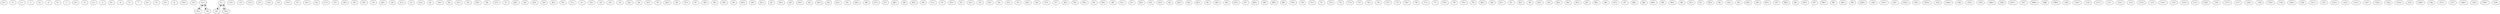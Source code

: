 digraph adj {
graph [k=50]
edge [d=-49]
"0+" [l=145 C=192]
"0-" [l=145 C=192]
"1+" [l=197 C=331]
"1-" [l=197 C=331]
"2+" [l=113 C=207]
"2-" [l=113 C=207]
"3+" [l=115 C=152]
"3-" [l=115 C=152]
"4+" [l=105 C=143]
"4-" [l=105 C=143]
"5+" [l=119 C=150]
"5-" [l=119 C=150]
"6+" [l=100 C=102]
"6-" [l=100 C=102]
"7+" [l=111 C=305]
"7-" [l=111 C=305]
"8+" [l=115 C=197]
"8-" [l=115 C=197]
"9+" [l=114 C=180]
"9-" [l=114 C=180]
"10+" [l=126 C=176]
"10-" [l=126 C=176]
"11+" [l=72 C=92]
"11-" [l=72 C=92]
"12+" [l=128 C=282]
"12-" [l=128 C=282]
"13+" [l=123 C=210]
"13-" [l=123 C=210]
"14+" [l=173 C=295]
"14-" [l=173 C=295]
"15+" [l=752 C=2855]
"15-" [l=752 C=2855]
"16+" [l=101 C=128]
"16-" [l=101 C=128]
"17+" [l=145 C=196]
"17-" [l=145 C=196]
"18+" [l=113 C=135]
"18-" [l=113 C=135]
"19+" [l=152 C=259]
"19-" [l=152 C=259]
"20+" [l=101 C=108]
"20-" [l=101 C=108]
"21+" [l=161 C=279]
"21-" [l=161 C=279]
"22+" [l=176 C=255]
"22-" [l=176 C=255]
"23+" [l=71 C=52]
"23-" [l=71 C=52]
"24+" [l=107 C=142]
"24-" [l=107 C=142]
"25+" [l=101 C=129]
"25-" [l=101 C=129]
"26+" [l=137 C=244]
"26-" [l=137 C=244]
"27+" [l=113 C=178]
"27-" [l=113 C=178]
"28+" [l=116 C=147]
"28-" [l=116 C=147]
"29+" [l=896 C=2907]
"29-" [l=896 C=2907]
"30+" [l=130 C=223]
"30-" [l=130 C=223]
"31+" [l=122 C=187]
"31-" [l=122 C=187]
"32+" [l=119 C=284]
"32-" [l=119 C=284]
"33+" [l=113 C=183]
"33-" [l=113 C=183]
"34+" [l=101 C=120]
"34-" [l=101 C=120]
"35+" [l=101 C=118]
"35-" [l=101 C=118]
"36+" [l=109 C=138]
"36-" [l=109 C=138]
"37+" [l=569 C=2075]
"37-" [l=569 C=2075]
"38+" [l=225 C=666]
"38-" [l=225 C=666]
"39+" [l=101 C=133]
"39-" [l=101 C=133]
"40+" [l=145 C=269]
"40-" [l=145 C=269]
"41+" [l=101 C=131]
"41-" [l=101 C=131]
"42+" [l=155 C=229]
"42-" [l=155 C=229]
"43+" [l=101 C=148]
"43-" [l=101 C=148]
"44+" [l=101 C=149]
"44-" [l=101 C=149]
"45+" [l=305 C=763]
"45-" [l=305 C=763]
"46+" [l=176 C=262]
"46-" [l=176 C=262]
"47+" [l=160 C=260]
"47-" [l=160 C=260]
"48+" [l=287 C=854]
"48-" [l=287 C=854]
"49+" [l=179 C=294]
"49-" [l=179 C=294]
"50+" [l=236 C=463]
"50-" [l=236 C=463]
"51+" [l=101 C=113]
"51-" [l=101 C=113]
"52+" [l=129 C=246]
"52-" [l=129 C=246]
"53+" [l=211 C=423]
"53-" [l=211 C=423]
"54+" [l=106 C=149]
"54-" [l=106 C=149]
"55+" [l=257 C=948]
"55-" [l=257 C=948]
"56+" [l=101 C=118]
"56-" [l=101 C=118]
"57+" [l=129 C=309]
"57-" [l=129 C=309]
"58+" [l=125 C=195]
"58-" [l=125 C=195]
"59+" [l=101 C=129]
"59-" [l=101 C=129]
"60+" [l=101 C=131]
"60-" [l=101 C=131]
"61+" [l=270 C=746]
"61-" [l=270 C=746]
"62+" [l=110 C=130]
"62-" [l=110 C=130]
"63+" [l=101 C=105]
"63-" [l=101 C=105]
"64+" [l=101 C=141]
"64-" [l=101 C=141]
"65+" [l=191 C=448]
"65-" [l=191 C=448]
"66+" [l=143 C=212]
"66-" [l=143 C=212]
"67+" [l=112 C=189]
"67-" [l=112 C=189]
"68+" [l=100 C=102]
"68-" [l=100 C=102]
"69+" [l=101 C=131]
"69-" [l=101 C=131]
"70+" [l=287 C=627]
"70-" [l=287 C=627]
"71+" [l=170 C=358]
"71-" [l=170 C=358]
"72+" [l=101 C=136]
"72-" [l=101 C=136]
"73+" [l=225 C=710]
"73-" [l=225 C=710]
"74+" [l=101 C=124]
"74-" [l=101 C=124]
"75+" [l=113 C=161]
"75-" [l=113 C=161]
"76+" [l=116 C=172]
"76-" [l=116 C=172]
"77+" [l=116 C=266]
"77-" [l=116 C=266]
"78+" [l=102 C=136]
"78-" [l=102 C=136]
"79+" [l=101 C=118]
"79-" [l=101 C=118]
"80+" [l=154 C=212]
"80-" [l=154 C=212]
"81+" [l=122 C=186]
"81-" [l=122 C=186]
"82+" [l=167 C=253]
"82-" [l=167 C=253]
"83+" [l=141 C=203]
"83-" [l=141 C=203]
"84+" [l=196 C=333]
"84-" [l=196 C=333]
"85+" [l=101 C=109]
"85-" [l=101 C=109]
"86+" [l=126 C=196]
"86-" [l=126 C=196]
"87+" [l=452 C=1449]
"87-" [l=452 C=1449]
"88+" [l=130 C=221]
"88-" [l=130 C=221]
"89+" [l=101 C=154]
"89-" [l=101 C=154]
"90+" [l=197 C=299]
"90-" [l=197 C=299]
"91+" [l=120 C=163]
"91-" [l=120 C=163]
"92+" [l=101 C=119]
"92-" [l=101 C=119]
"93+" [l=101 C=124]
"93-" [l=101 C=124]
"94+" [l=105 C=188]
"94-" [l=105 C=188]
"95+" [l=114 C=329]
"95-" [l=114 C=329]
"96+" [l=142 C=187]
"96-" [l=142 C=187]
"97+" [l=101 C=140]
"97-" [l=101 C=140]
"98+" [l=101 C=130]
"98-" [l=101 C=130]
"99+" [l=101 C=104]
"99-" [l=101 C=104]
"100+" [l=186 C=432]
"100-" [l=186 C=432]
"101+" [l=108 C=120]
"101-" [l=108 C=120]
"102+" [l=108 C=151]
"102-" [l=108 C=151]
"103+" [l=144 C=203]
"103-" [l=144 C=203]
"104+" [l=101 C=110]
"104-" [l=101 C=110]
"105+" [l=117 C=172]
"105-" [l=117 C=172]
"106+" [l=141 C=203]
"106-" [l=141 C=203]
"107+" [l=161 C=256]
"107-" [l=161 C=256]
"108+" [l=227 C=395]
"108-" [l=227 C=395]
"109+" [l=301 C=652]
"109-" [l=301 C=652]
"110+" [l=129 C=173]
"110-" [l=129 C=173]
"111+" [l=962 C=4191]
"111-" [l=962 C=4191]
"112+" [l=132 C=215]
"112-" [l=132 C=215]
"113+" [l=208 C=633]
"113-" [l=208 C=633]
"114+" [l=158 C=245]
"114-" [l=158 C=245]
"115+" [l=123 C=221]
"115-" [l=123 C=221]
"116+" [l=101 C=114]
"116-" [l=101 C=114]
"117+" [l=101 C=104]
"117-" [l=101 C=104]
"118+" [l=100 C=102]
"118-" [l=100 C=102]
"119+" [l=101 C=121]
"119-" [l=101 C=121]
"120+" [l=113 C=157]
"120-" [l=113 C=157]
"121+" [l=191 C=514]
"121-" [l=191 C=514]
"122+" [l=125 C=166]
"122-" [l=125 C=166]
"123+" [l=117 C=183]
"123-" [l=117 C=183]
"124+" [l=139 C=278]
"124-" [l=139 C=278]
"125+" [l=101 C=144]
"125-" [l=101 C=144]
"126+" [l=116 C=203]
"126-" [l=116 C=203]
"127+" [l=134 C=200]
"127-" [l=134 C=200]
"128+" [l=155 C=260]
"128-" [l=155 C=260]
"129+" [l=101 C=184]
"129-" [l=101 C=184]
"11+" -> "23+"
"11+" -> "50-"
"11-" -> "23-"
"11-" -> "50+"
"23+" -> "11+"
"23-" -> "11-"
"50+" -> "11-"
"50-" -> "11+"
}

